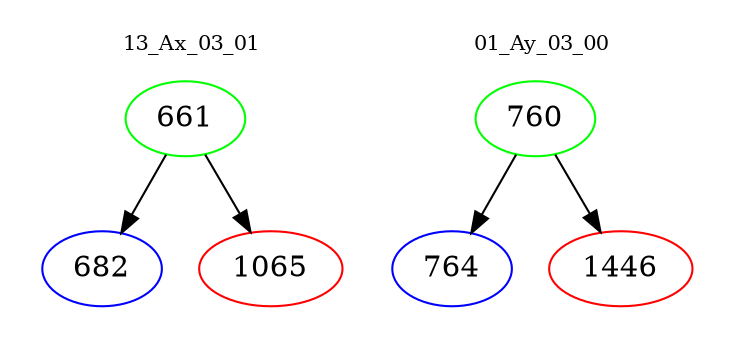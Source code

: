 digraph{
subgraph cluster_0 {
color = white
label = "13_Ax_03_01";
fontsize=10;
T0_661 [label="661", color="green"]
T0_661 -> T0_682 [color="black"]
T0_682 [label="682", color="blue"]
T0_661 -> T0_1065 [color="black"]
T0_1065 [label="1065", color="red"]
}
subgraph cluster_1 {
color = white
label = "01_Ay_03_00";
fontsize=10;
T1_760 [label="760", color="green"]
T1_760 -> T1_764 [color="black"]
T1_764 [label="764", color="blue"]
T1_760 -> T1_1446 [color="black"]
T1_1446 [label="1446", color="red"]
}
}
